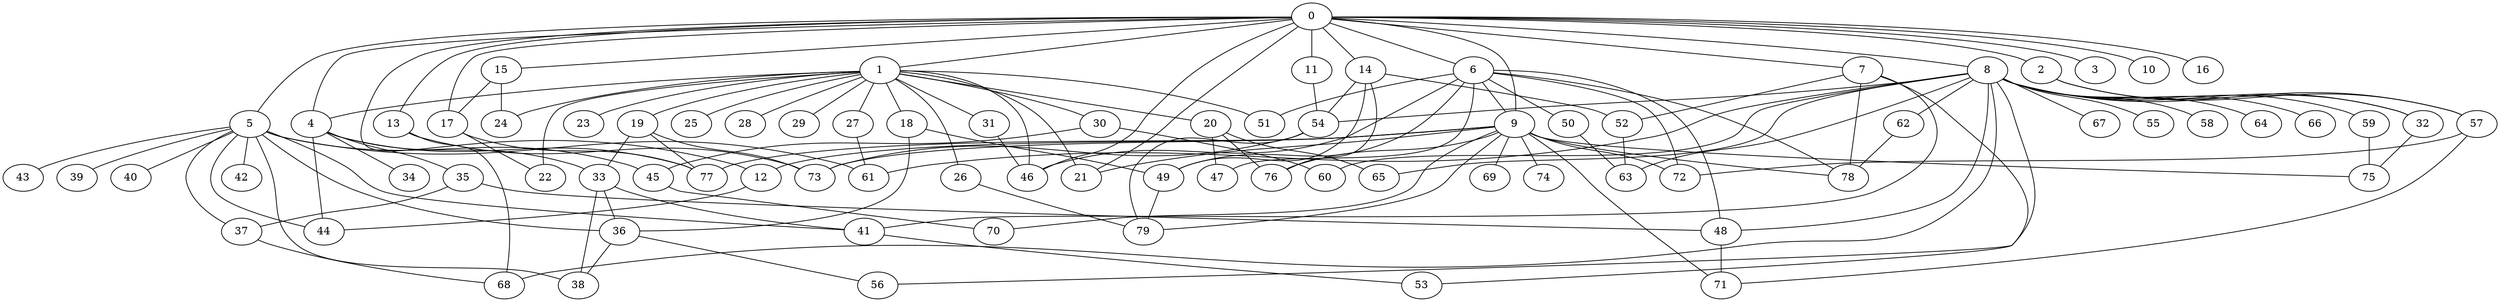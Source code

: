 
graph graphname {
    0 -- 1
0 -- 2
0 -- 3
0 -- 4
0 -- 5
0 -- 6
0 -- 7
0 -- 8
0 -- 9
0 -- 10
0 -- 11
0 -- 12
0 -- 13
0 -- 14
0 -- 15
0 -- 16
0 -- 17
0 -- 21
0 -- 46
1 -- 18
1 -- 19
1 -- 20
1 -- 21
1 -- 22
1 -- 23
1 -- 24
1 -- 25
1 -- 26
1 -- 27
1 -- 28
1 -- 29
1 -- 30
1 -- 31
1 -- 51
1 -- 46
1 -- 4
2 -- 32
2 -- 57
4 -- 33
4 -- 34
4 -- 35
4 -- 77
4 -- 44
5 -- 36
5 -- 37
5 -- 38
5 -- 39
5 -- 40
5 -- 41
5 -- 42
5 -- 43
5 -- 44
5 -- 45
5 -- 61
6 -- 46
6 -- 47
6 -- 48
6 -- 49
6 -- 50
6 -- 51
6 -- 9
6 -- 72
6 -- 78
7 -- 52
7 -- 53
7 -- 78
7 -- 41
8 -- 64
8 -- 66
8 -- 67
8 -- 68
8 -- 65
8 -- 54
8 -- 55
8 -- 56
8 -- 57
8 -- 58
8 -- 59
8 -- 60
8 -- 61
8 -- 62
8 -- 63
8 -- 32
8 -- 48
9 -- 69
9 -- 70
9 -- 71
9 -- 72
9 -- 73
9 -- 74
9 -- 75
9 -- 76
9 -- 77
9 -- 78
9 -- 79
9 -- 21
9 -- 12
11 -- 54
12 -- 44
13 -- 68
13 -- 73
14 -- 54
14 -- 76
14 -- 52
14 -- 49
15 -- 17
15 -- 24
17 -- 77
17 -- 22
18 -- 36
18 -- 49
19 -- 77
19 -- 33
19 -- 73
20 -- 65
20 -- 47
20 -- 76
26 -- 79
27 -- 61
30 -- 60
30 -- 45
31 -- 46
32 -- 75
33 -- 36
33 -- 41
33 -- 38
35 -- 37
35 -- 48
36 -- 38
36 -- 56
37 -- 68
41 -- 53
45 -- 70
48 -- 71
49 -- 79
50 -- 63
52 -- 63
54 -- 79
54 -- 73
57 -- 71
57 -- 72
59 -- 75
62 -- 78

}
